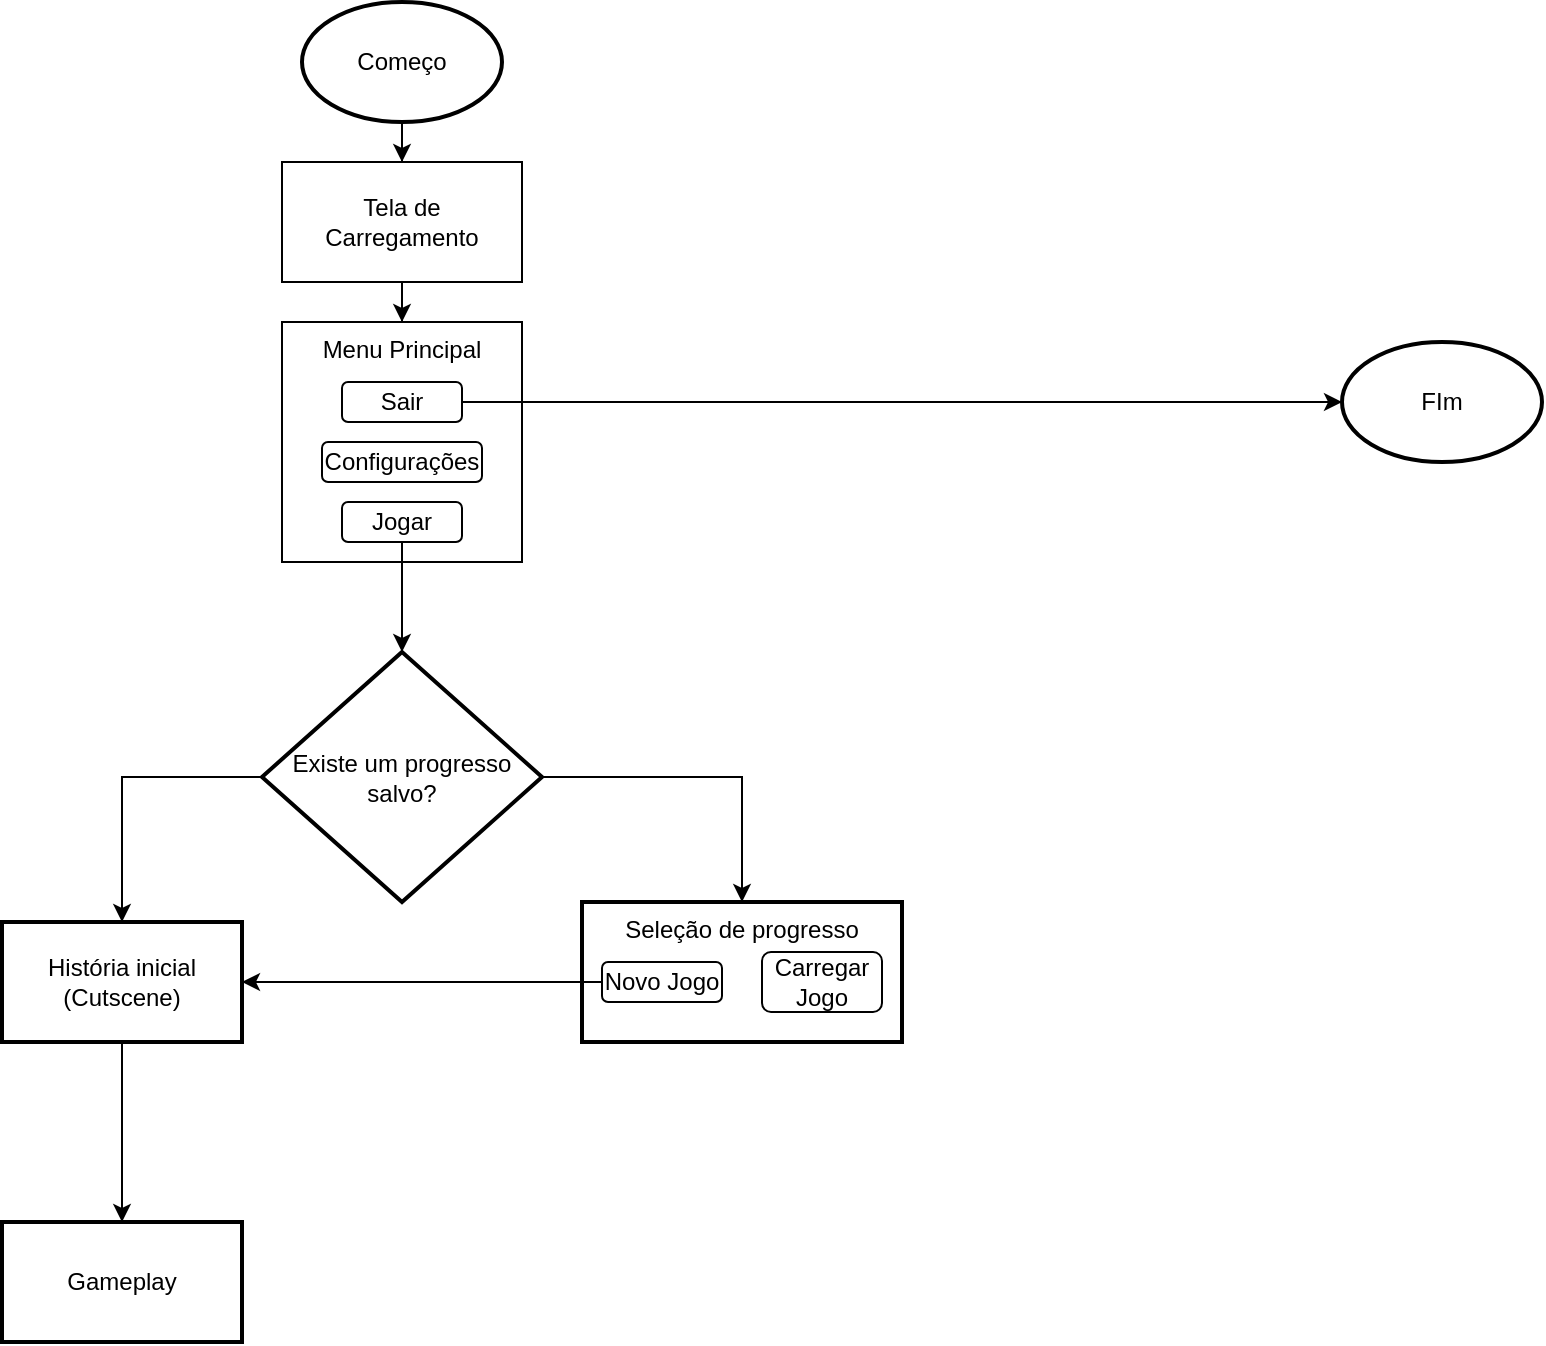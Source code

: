 <mxfile version="21.1.4" type="github">
  <diagram name="Page-1" id="edf60f1a-56cd-e834-aa8a-f176f3a09ee4">
    <mxGraphModel dx="883" dy="1328" grid="1" gridSize="10" guides="1" tooltips="1" connect="1" arrows="1" fold="1" page="1" pageScale="1" pageWidth="1100" pageHeight="850" background="none" math="0" shadow="0">
      <root>
        <mxCell id="0" />
        <mxCell id="1" parent="0" />
        <mxCell id="S8WDqnkBkGO98f3OhSrV-5" value="" style="edgeStyle=orthogonalEdgeStyle;rounded=0;orthogonalLoop=1;jettySize=auto;html=1;" edge="1" parent="1" source="S8WDqnkBkGO98f3OhSrV-3" target="S8WDqnkBkGO98f3OhSrV-4">
          <mxGeometry relative="1" as="geometry" />
        </mxCell>
        <mxCell id="S8WDqnkBkGO98f3OhSrV-3" value="Começo" style="strokeWidth=2;html=1;shape=mxgraph.flowchart.start_1;whiteSpace=wrap;fillColor=default;" vertex="1" parent="1">
          <mxGeometry x="190" y="-840" width="100" height="60" as="geometry" />
        </mxCell>
        <mxCell id="S8WDqnkBkGO98f3OhSrV-7" value="" style="edgeStyle=orthogonalEdgeStyle;rounded=0;orthogonalLoop=1;jettySize=auto;html=1;" edge="1" parent="1" source="S8WDqnkBkGO98f3OhSrV-4" target="S8WDqnkBkGO98f3OhSrV-6">
          <mxGeometry relative="1" as="geometry" />
        </mxCell>
        <mxCell id="S8WDqnkBkGO98f3OhSrV-4" value="Tela de Carregamento" style="rounded=0;whiteSpace=wrap;html=1;" vertex="1" parent="1">
          <mxGeometry x="180" y="-760" width="120" height="60" as="geometry" />
        </mxCell>
        <mxCell id="S8WDqnkBkGO98f3OhSrV-6" value="Menu Principal" style="rounded=0;whiteSpace=wrap;html=1;verticalAlign=top;fillColor=default;" vertex="1" parent="1">
          <mxGeometry x="180" y="-680" width="120" height="120" as="geometry" />
        </mxCell>
        <mxCell id="S8WDqnkBkGO98f3OhSrV-17" style="edgeStyle=orthogonalEdgeStyle;rounded=0;orthogonalLoop=1;jettySize=auto;html=1;entryX=0.5;entryY=0;entryDx=0;entryDy=0;entryPerimeter=0;" edge="1" parent="1" source="S8WDqnkBkGO98f3OhSrV-8" target="S8WDqnkBkGO98f3OhSrV-18">
          <mxGeometry relative="1" as="geometry">
            <mxPoint x="210" y="-510" as="targetPoint" />
            <Array as="points">
              <mxPoint x="240" y="-560" />
              <mxPoint x="240" y="-560" />
            </Array>
          </mxGeometry>
        </mxCell>
        <mxCell id="S8WDqnkBkGO98f3OhSrV-8" value="Jogar" style="rounded=1;whiteSpace=wrap;html=1;fillColor=default;" vertex="1" parent="1">
          <mxGeometry x="210" y="-590" width="60" height="20" as="geometry" />
        </mxCell>
        <mxCell id="S8WDqnkBkGO98f3OhSrV-10" value="Configurações" style="rounded=1;whiteSpace=wrap;html=1;fillColor=default;gradientColor=none;" vertex="1" parent="1">
          <mxGeometry x="200" y="-620" width="80" height="20" as="geometry" />
        </mxCell>
        <mxCell id="S8WDqnkBkGO98f3OhSrV-29" style="edgeStyle=orthogonalEdgeStyle;rounded=0;orthogonalLoop=1;jettySize=auto;html=1;" edge="1" parent="1" source="S8WDqnkBkGO98f3OhSrV-11" target="S8WDqnkBkGO98f3OhSrV-28">
          <mxGeometry relative="1" as="geometry" />
        </mxCell>
        <mxCell id="S8WDqnkBkGO98f3OhSrV-11" value="Sair" style="rounded=1;whiteSpace=wrap;html=1;fillColor=default;" vertex="1" parent="1">
          <mxGeometry x="210" y="-650" width="60" height="20" as="geometry" />
        </mxCell>
        <mxCell id="S8WDqnkBkGO98f3OhSrV-20" value="" style="edgeStyle=orthogonalEdgeStyle;rounded=0;orthogonalLoop=1;jettySize=auto;html=1;entryX=0.5;entryY=0;entryDx=0;entryDy=0;" edge="1" parent="1" source="S8WDqnkBkGO98f3OhSrV-18" target="S8WDqnkBkGO98f3OhSrV-19">
          <mxGeometry relative="1" as="geometry" />
        </mxCell>
        <mxCell id="S8WDqnkBkGO98f3OhSrV-22" value="" style="edgeStyle=orthogonalEdgeStyle;rounded=0;orthogonalLoop=1;jettySize=auto;html=1;entryX=0.5;entryY=0;entryDx=0;entryDy=0;" edge="1" parent="1" source="S8WDqnkBkGO98f3OhSrV-18" target="S8WDqnkBkGO98f3OhSrV-21">
          <mxGeometry relative="1" as="geometry" />
        </mxCell>
        <mxCell id="S8WDqnkBkGO98f3OhSrV-18" value="Existe um progresso salvo?" style="strokeWidth=2;html=1;shape=mxgraph.flowchart.decision;whiteSpace=wrap;" vertex="1" parent="1">
          <mxGeometry x="170" y="-515" width="140" height="125" as="geometry" />
        </mxCell>
        <mxCell id="S8WDqnkBkGO98f3OhSrV-27" value="" style="edgeStyle=orthogonalEdgeStyle;rounded=0;orthogonalLoop=1;jettySize=auto;html=1;" edge="1" parent="1" source="S8WDqnkBkGO98f3OhSrV-19" target="S8WDqnkBkGO98f3OhSrV-26">
          <mxGeometry relative="1" as="geometry" />
        </mxCell>
        <mxCell id="S8WDqnkBkGO98f3OhSrV-19" value="História inicial (Cutscene)" style="whiteSpace=wrap;html=1;strokeWidth=2;" vertex="1" parent="1">
          <mxGeometry x="40" y="-380" width="120" height="60" as="geometry" />
        </mxCell>
        <mxCell id="S8WDqnkBkGO98f3OhSrV-21" value="Seleção de progresso" style="whiteSpace=wrap;html=1;strokeWidth=2;verticalAlign=top;" vertex="1" parent="1">
          <mxGeometry x="330" y="-390" width="160" height="70" as="geometry" />
        </mxCell>
        <mxCell id="S8WDqnkBkGO98f3OhSrV-24" style="edgeStyle=orthogonalEdgeStyle;rounded=0;orthogonalLoop=1;jettySize=auto;html=1;entryX=1;entryY=0.5;entryDx=0;entryDy=0;" edge="1" parent="1" source="S8WDqnkBkGO98f3OhSrV-23" target="S8WDqnkBkGO98f3OhSrV-19">
          <mxGeometry relative="1" as="geometry" />
        </mxCell>
        <mxCell id="S8WDqnkBkGO98f3OhSrV-23" value="Novo Jogo" style="rounded=1;whiteSpace=wrap;html=1;fillColor=default;" vertex="1" parent="1">
          <mxGeometry x="340" y="-360" width="60" height="20" as="geometry" />
        </mxCell>
        <mxCell id="S8WDqnkBkGO98f3OhSrV-25" value="Carregar Jogo" style="rounded=1;whiteSpace=wrap;html=1;fillColor=default;" vertex="1" parent="1">
          <mxGeometry x="420" y="-365" width="60" height="30" as="geometry" />
        </mxCell>
        <mxCell id="S8WDqnkBkGO98f3OhSrV-26" value="Gameplay" style="whiteSpace=wrap;html=1;strokeWidth=2;" vertex="1" parent="1">
          <mxGeometry x="40" y="-230" width="120" height="60" as="geometry" />
        </mxCell>
        <mxCell id="S8WDqnkBkGO98f3OhSrV-28" value="FIm" style="strokeWidth=2;html=1;shape=mxgraph.flowchart.start_1;whiteSpace=wrap;" vertex="1" parent="1">
          <mxGeometry x="710" y="-670" width="100" height="60" as="geometry" />
        </mxCell>
      </root>
    </mxGraphModel>
  </diagram>
</mxfile>
